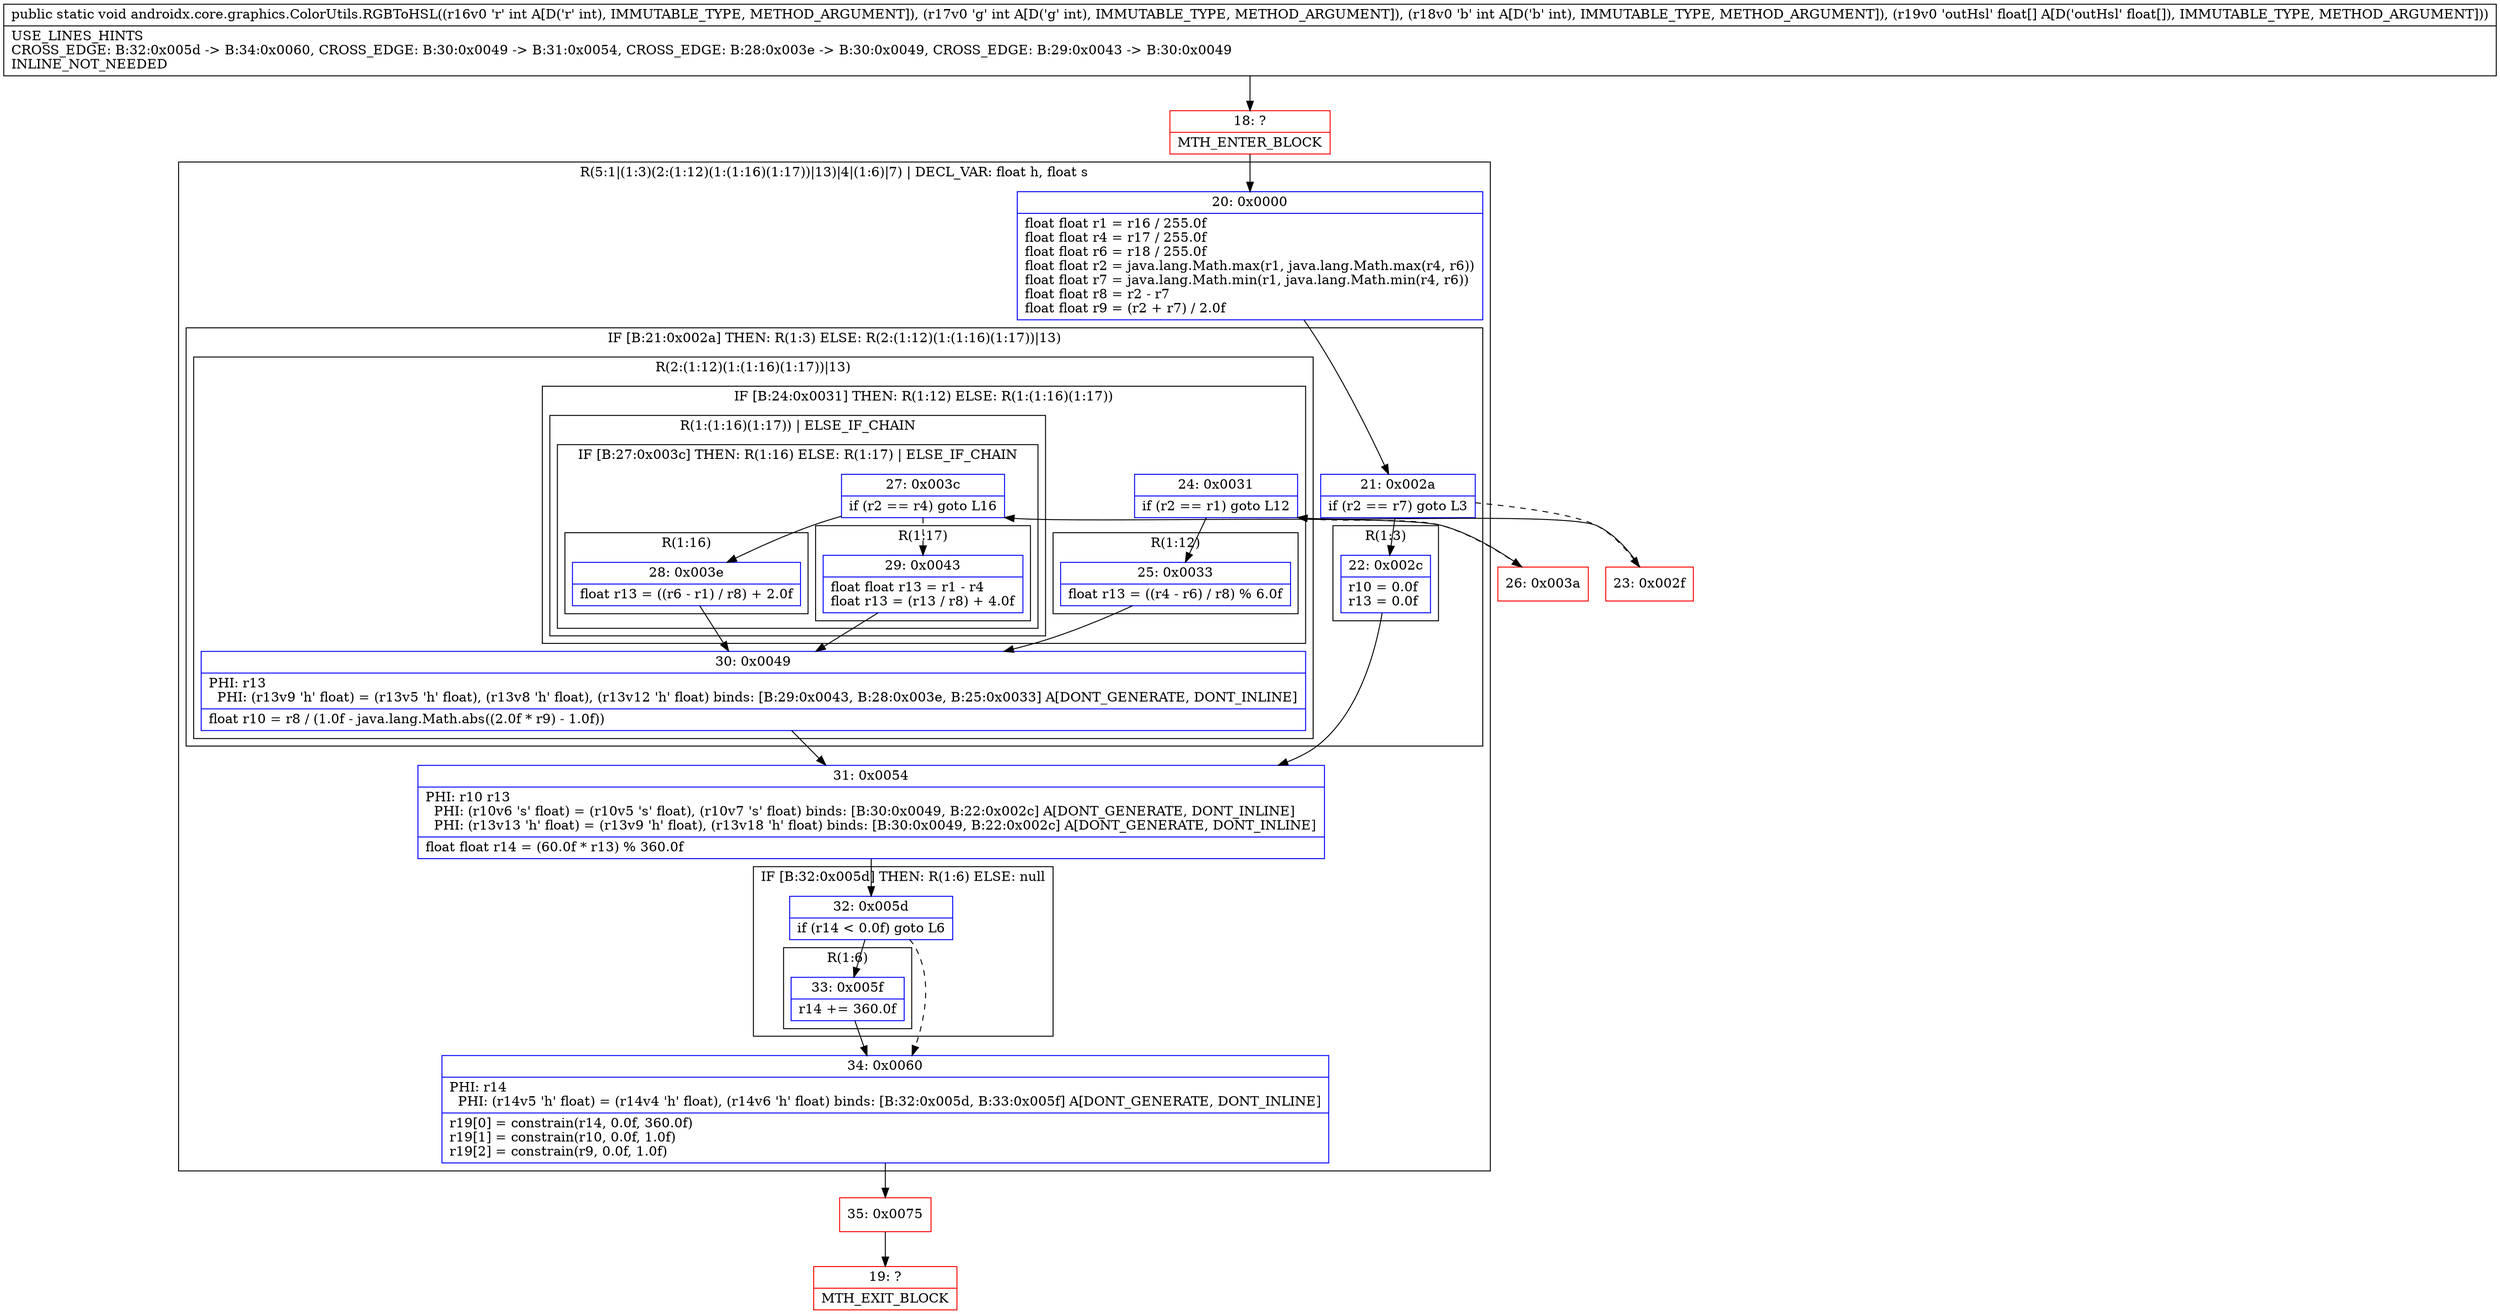 digraph "CFG forandroidx.core.graphics.ColorUtils.RGBToHSL(III[F)V" {
subgraph cluster_Region_120406173 {
label = "R(5:1|(1:3)(2:(1:12)(1:(1:16)(1:17))|13)|4|(1:6)|7) | DECL_VAR: float h, float s\l";
node [shape=record,color=blue];
Node_20 [shape=record,label="{20\:\ 0x0000|float float r1 = r16 \/ 255.0f\lfloat float r4 = r17 \/ 255.0f\lfloat float r6 = r18 \/ 255.0f\lfloat float r2 = java.lang.Math.max(r1, java.lang.Math.max(r4, r6))\lfloat float r7 = java.lang.Math.min(r1, java.lang.Math.min(r4, r6))\lfloat float r8 = r2 \- r7\lfloat float r9 = (r2 + r7) \/ 2.0f\l}"];
subgraph cluster_IfRegion_1320789655 {
label = "IF [B:21:0x002a] THEN: R(1:3) ELSE: R(2:(1:12)(1:(1:16)(1:17))|13)";
node [shape=record,color=blue];
Node_21 [shape=record,label="{21\:\ 0x002a|if (r2 == r7) goto L3\l}"];
subgraph cluster_Region_133075852 {
label = "R(1:3)";
node [shape=record,color=blue];
Node_22 [shape=record,label="{22\:\ 0x002c|r10 = 0.0f\lr13 = 0.0f\l}"];
}
subgraph cluster_Region_1301985843 {
label = "R(2:(1:12)(1:(1:16)(1:17))|13)";
node [shape=record,color=blue];
subgraph cluster_IfRegion_1686994441 {
label = "IF [B:24:0x0031] THEN: R(1:12) ELSE: R(1:(1:16)(1:17))";
node [shape=record,color=blue];
Node_24 [shape=record,label="{24\:\ 0x0031|if (r2 == r1) goto L12\l}"];
subgraph cluster_Region_1045335570 {
label = "R(1:12)";
node [shape=record,color=blue];
Node_25 [shape=record,label="{25\:\ 0x0033|float r13 = ((r4 \- r6) \/ r8) % 6.0f\l}"];
}
subgraph cluster_Region_1941135713 {
label = "R(1:(1:16)(1:17)) | ELSE_IF_CHAIN\l";
node [shape=record,color=blue];
subgraph cluster_IfRegion_826065636 {
label = "IF [B:27:0x003c] THEN: R(1:16) ELSE: R(1:17) | ELSE_IF_CHAIN\l";
node [shape=record,color=blue];
Node_27 [shape=record,label="{27\:\ 0x003c|if (r2 == r4) goto L16\l}"];
subgraph cluster_Region_406649036 {
label = "R(1:16)";
node [shape=record,color=blue];
Node_28 [shape=record,label="{28\:\ 0x003e|float r13 = ((r6 \- r1) \/ r8) + 2.0f\l}"];
}
subgraph cluster_Region_1393165638 {
label = "R(1:17)";
node [shape=record,color=blue];
Node_29 [shape=record,label="{29\:\ 0x0043|float float r13 = r1 \- r4\lfloat r13 = (r13 \/ r8) + 4.0f\l}"];
}
}
}
}
Node_30 [shape=record,label="{30\:\ 0x0049|PHI: r13 \l  PHI: (r13v9 'h' float) = (r13v5 'h' float), (r13v8 'h' float), (r13v12 'h' float) binds: [B:29:0x0043, B:28:0x003e, B:25:0x0033] A[DONT_GENERATE, DONT_INLINE]\l|float r10 = r8 \/ (1.0f \- java.lang.Math.abs((2.0f * r9) \- 1.0f))\l}"];
}
}
Node_31 [shape=record,label="{31\:\ 0x0054|PHI: r10 r13 \l  PHI: (r10v6 's' float) = (r10v5 's' float), (r10v7 's' float) binds: [B:30:0x0049, B:22:0x002c] A[DONT_GENERATE, DONT_INLINE]\l  PHI: (r13v13 'h' float) = (r13v9 'h' float), (r13v18 'h' float) binds: [B:30:0x0049, B:22:0x002c] A[DONT_GENERATE, DONT_INLINE]\l|float float r14 = (60.0f * r13) % 360.0f\l}"];
subgraph cluster_IfRegion_1394398204 {
label = "IF [B:32:0x005d] THEN: R(1:6) ELSE: null";
node [shape=record,color=blue];
Node_32 [shape=record,label="{32\:\ 0x005d|if (r14 \< 0.0f) goto L6\l}"];
subgraph cluster_Region_1343380087 {
label = "R(1:6)";
node [shape=record,color=blue];
Node_33 [shape=record,label="{33\:\ 0x005f|r14 += 360.0f\l}"];
}
}
Node_34 [shape=record,label="{34\:\ 0x0060|PHI: r14 \l  PHI: (r14v5 'h' float) = (r14v4 'h' float), (r14v6 'h' float) binds: [B:32:0x005d, B:33:0x005f] A[DONT_GENERATE, DONT_INLINE]\l|r19[0] = constrain(r14, 0.0f, 360.0f)\lr19[1] = constrain(r10, 0.0f, 1.0f)\lr19[2] = constrain(r9, 0.0f, 1.0f)\l}"];
}
Node_18 [shape=record,color=red,label="{18\:\ ?|MTH_ENTER_BLOCK\l}"];
Node_35 [shape=record,color=red,label="{35\:\ 0x0075}"];
Node_19 [shape=record,color=red,label="{19\:\ ?|MTH_EXIT_BLOCK\l}"];
Node_23 [shape=record,color=red,label="{23\:\ 0x002f}"];
Node_26 [shape=record,color=red,label="{26\:\ 0x003a}"];
MethodNode[shape=record,label="{public static void androidx.core.graphics.ColorUtils.RGBToHSL((r16v0 'r' int A[D('r' int), IMMUTABLE_TYPE, METHOD_ARGUMENT]), (r17v0 'g' int A[D('g' int), IMMUTABLE_TYPE, METHOD_ARGUMENT]), (r18v0 'b' int A[D('b' int), IMMUTABLE_TYPE, METHOD_ARGUMENT]), (r19v0 'outHsl' float[] A[D('outHsl' float[]), IMMUTABLE_TYPE, METHOD_ARGUMENT]))  | USE_LINES_HINTS\lCROSS_EDGE: B:32:0x005d \-\> B:34:0x0060, CROSS_EDGE: B:30:0x0049 \-\> B:31:0x0054, CROSS_EDGE: B:28:0x003e \-\> B:30:0x0049, CROSS_EDGE: B:29:0x0043 \-\> B:30:0x0049\lINLINE_NOT_NEEDED\l}"];
MethodNode -> Node_18;Node_20 -> Node_21;
Node_21 -> Node_22;
Node_21 -> Node_23[style=dashed];
Node_22 -> Node_31;
Node_24 -> Node_25;
Node_24 -> Node_26[style=dashed];
Node_25 -> Node_30;
Node_27 -> Node_28;
Node_27 -> Node_29[style=dashed];
Node_28 -> Node_30;
Node_29 -> Node_30;
Node_30 -> Node_31;
Node_31 -> Node_32;
Node_32 -> Node_33;
Node_32 -> Node_34[style=dashed];
Node_33 -> Node_34;
Node_34 -> Node_35;
Node_18 -> Node_20;
Node_35 -> Node_19;
Node_23 -> Node_24;
Node_26 -> Node_27;
}

